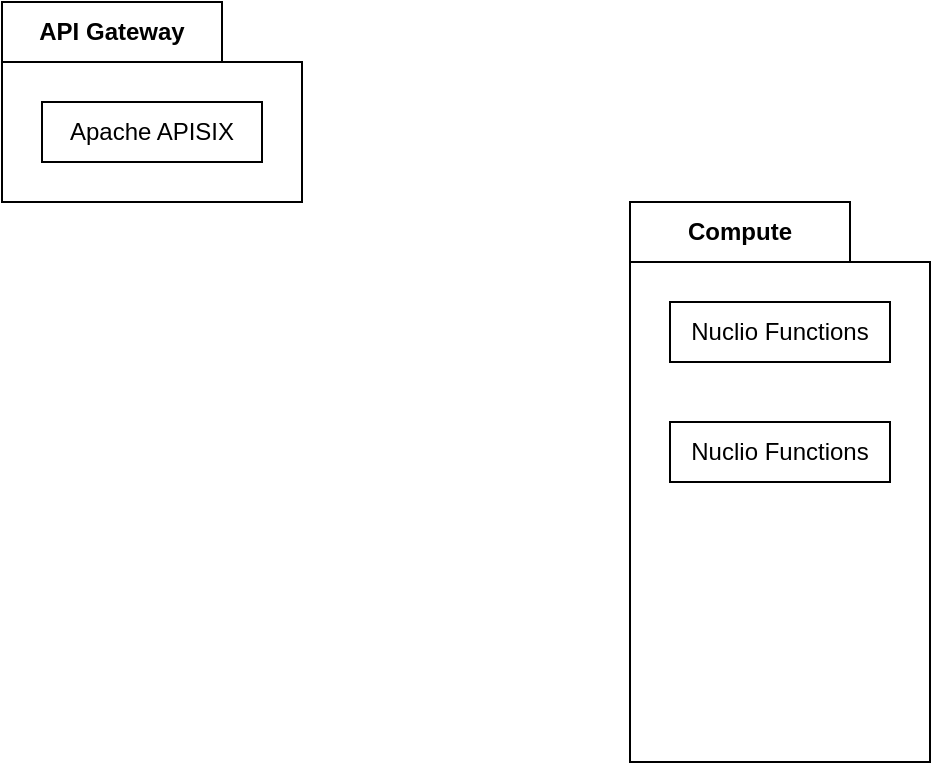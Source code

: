 <mxfile version="26.1.3">
  <diagram name="Page-1" id="0RVnKqvmyFpKE5_oKeQF">
    <mxGraphModel dx="1026" dy="622" grid="1" gridSize="10" guides="1" tooltips="1" connect="1" arrows="1" fold="1" page="1" pageScale="1" pageWidth="827" pageHeight="1169" math="0" shadow="0">
      <root>
        <mxCell id="0" />
        <mxCell id="1" parent="0" />
        <mxCell id="hpQGZ7WMHNTYom6Jj5dx-2" value="API Gateway" style="shape=folder;fontStyle=1;tabWidth=110;tabHeight=30;tabPosition=left;html=1;boundedLbl=1;labelInHeader=1;container=1;collapsible=0;recursiveResize=0;whiteSpace=wrap;" vertex="1" parent="1">
          <mxGeometry x="100" y="80" width="150" height="100" as="geometry" />
        </mxCell>
        <mxCell id="hpQGZ7WMHNTYom6Jj5dx-3" value="Apache APISIX" style="html=1;whiteSpace=wrap;" vertex="1" parent="hpQGZ7WMHNTYom6Jj5dx-2">
          <mxGeometry width="110" height="30" relative="1" as="geometry">
            <mxPoint x="20" y="50" as="offset" />
          </mxGeometry>
        </mxCell>
        <mxCell id="hpQGZ7WMHNTYom6Jj5dx-6" value="Compute" style="shape=folder;fontStyle=1;tabWidth=110;tabHeight=30;tabPosition=left;html=1;boundedLbl=1;labelInHeader=1;container=1;collapsible=0;recursiveResize=0;whiteSpace=wrap;" vertex="1" parent="1">
          <mxGeometry x="414" y="180" width="150" height="280" as="geometry" />
        </mxCell>
        <mxCell id="hpQGZ7WMHNTYom6Jj5dx-7" value="Nuclio Functions" style="html=1;whiteSpace=wrap;" vertex="1" parent="hpQGZ7WMHNTYom6Jj5dx-6">
          <mxGeometry width="110" height="30" relative="1" as="geometry">
            <mxPoint x="20" y="50" as="offset" />
          </mxGeometry>
        </mxCell>
        <mxCell id="hpQGZ7WMHNTYom6Jj5dx-8" value="Nuclio Functions" style="html=1;whiteSpace=wrap;" vertex="1" parent="hpQGZ7WMHNTYom6Jj5dx-6">
          <mxGeometry x="20" y="110" width="110" height="30" as="geometry" />
        </mxCell>
      </root>
    </mxGraphModel>
  </diagram>
</mxfile>
